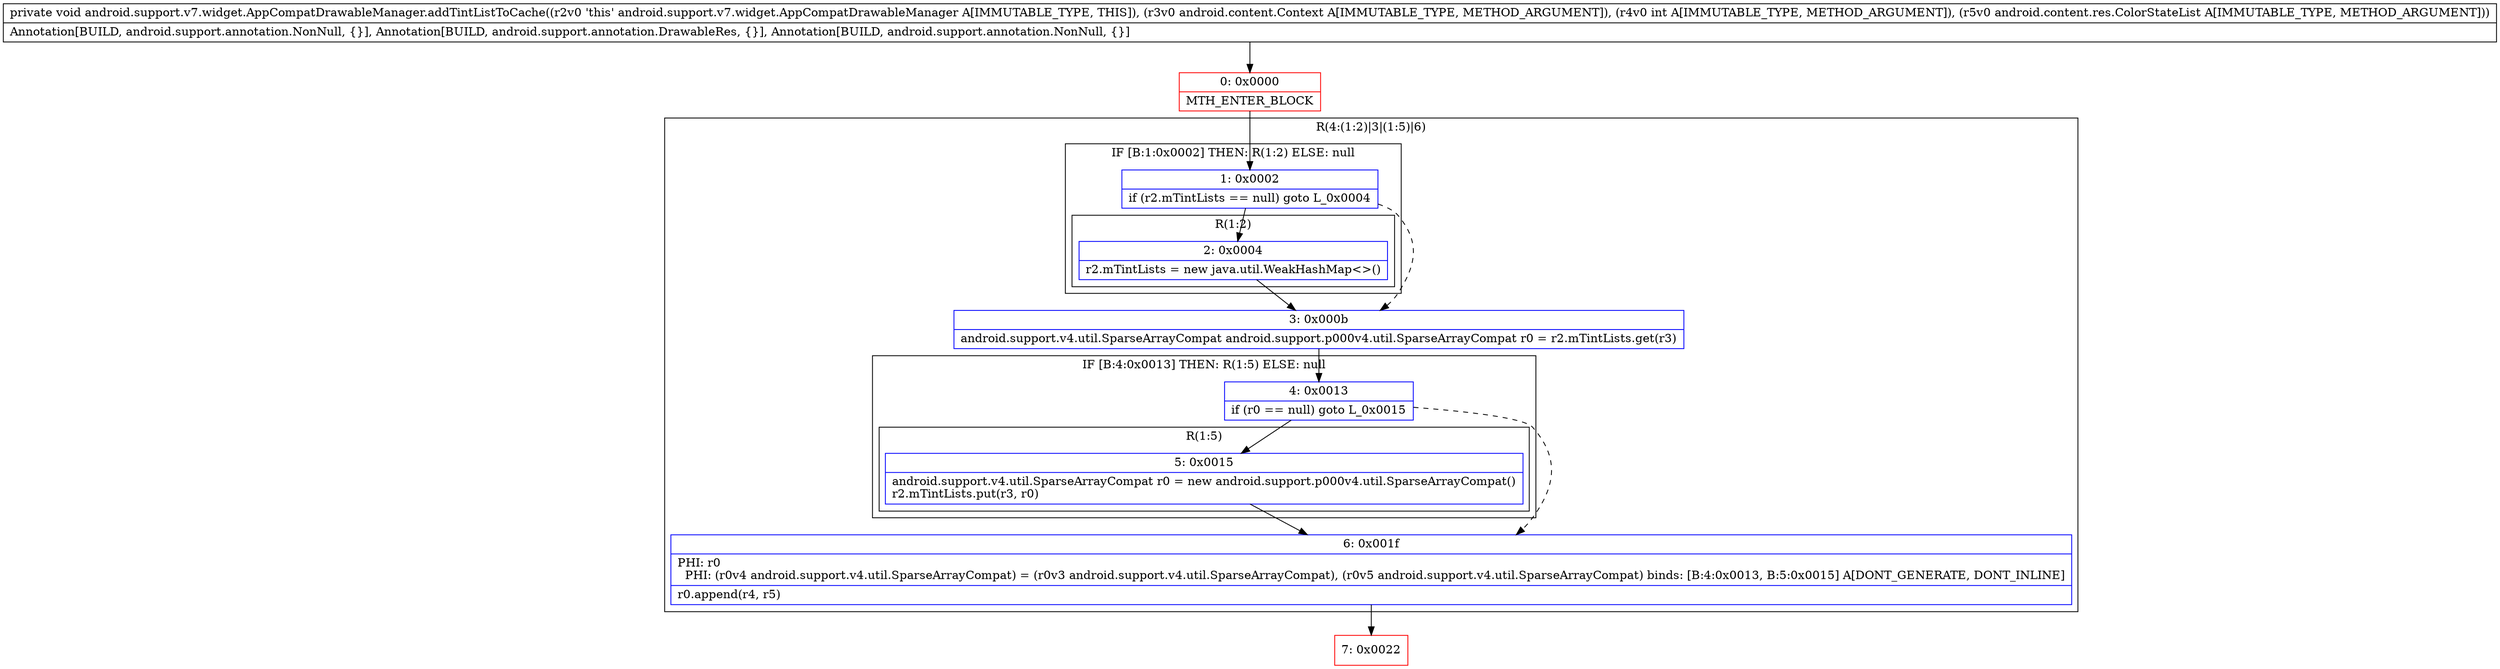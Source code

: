digraph "CFG forandroid.support.v7.widget.AppCompatDrawableManager.addTintListToCache(Landroid\/content\/Context;ILandroid\/content\/res\/ColorStateList;)V" {
subgraph cluster_Region_456411973 {
label = "R(4:(1:2)|3|(1:5)|6)";
node [shape=record,color=blue];
subgraph cluster_IfRegion_1042685693 {
label = "IF [B:1:0x0002] THEN: R(1:2) ELSE: null";
node [shape=record,color=blue];
Node_1 [shape=record,label="{1\:\ 0x0002|if (r2.mTintLists == null) goto L_0x0004\l}"];
subgraph cluster_Region_2134304185 {
label = "R(1:2)";
node [shape=record,color=blue];
Node_2 [shape=record,label="{2\:\ 0x0004|r2.mTintLists = new java.util.WeakHashMap\<\>()\l}"];
}
}
Node_3 [shape=record,label="{3\:\ 0x000b|android.support.v4.util.SparseArrayCompat android.support.p000v4.util.SparseArrayCompat r0 = r2.mTintLists.get(r3)\l}"];
subgraph cluster_IfRegion_2043719695 {
label = "IF [B:4:0x0013] THEN: R(1:5) ELSE: null";
node [shape=record,color=blue];
Node_4 [shape=record,label="{4\:\ 0x0013|if (r0 == null) goto L_0x0015\l}"];
subgraph cluster_Region_345706200 {
label = "R(1:5)";
node [shape=record,color=blue];
Node_5 [shape=record,label="{5\:\ 0x0015|android.support.v4.util.SparseArrayCompat r0 = new android.support.p000v4.util.SparseArrayCompat()\lr2.mTintLists.put(r3, r0)\l}"];
}
}
Node_6 [shape=record,label="{6\:\ 0x001f|PHI: r0 \l  PHI: (r0v4 android.support.v4.util.SparseArrayCompat) = (r0v3 android.support.v4.util.SparseArrayCompat), (r0v5 android.support.v4.util.SparseArrayCompat) binds: [B:4:0x0013, B:5:0x0015] A[DONT_GENERATE, DONT_INLINE]\l|r0.append(r4, r5)\l}"];
}
Node_0 [shape=record,color=red,label="{0\:\ 0x0000|MTH_ENTER_BLOCK\l}"];
Node_7 [shape=record,color=red,label="{7\:\ 0x0022}"];
MethodNode[shape=record,label="{private void android.support.v7.widget.AppCompatDrawableManager.addTintListToCache((r2v0 'this' android.support.v7.widget.AppCompatDrawableManager A[IMMUTABLE_TYPE, THIS]), (r3v0 android.content.Context A[IMMUTABLE_TYPE, METHOD_ARGUMENT]), (r4v0 int A[IMMUTABLE_TYPE, METHOD_ARGUMENT]), (r5v0 android.content.res.ColorStateList A[IMMUTABLE_TYPE, METHOD_ARGUMENT]))  | Annotation[BUILD, android.support.annotation.NonNull, \{\}], Annotation[BUILD, android.support.annotation.DrawableRes, \{\}], Annotation[BUILD, android.support.annotation.NonNull, \{\}]\l}"];
MethodNode -> Node_0;
Node_1 -> Node_2;
Node_1 -> Node_3[style=dashed];
Node_2 -> Node_3;
Node_3 -> Node_4;
Node_4 -> Node_5;
Node_4 -> Node_6[style=dashed];
Node_5 -> Node_6;
Node_6 -> Node_7;
Node_0 -> Node_1;
}

